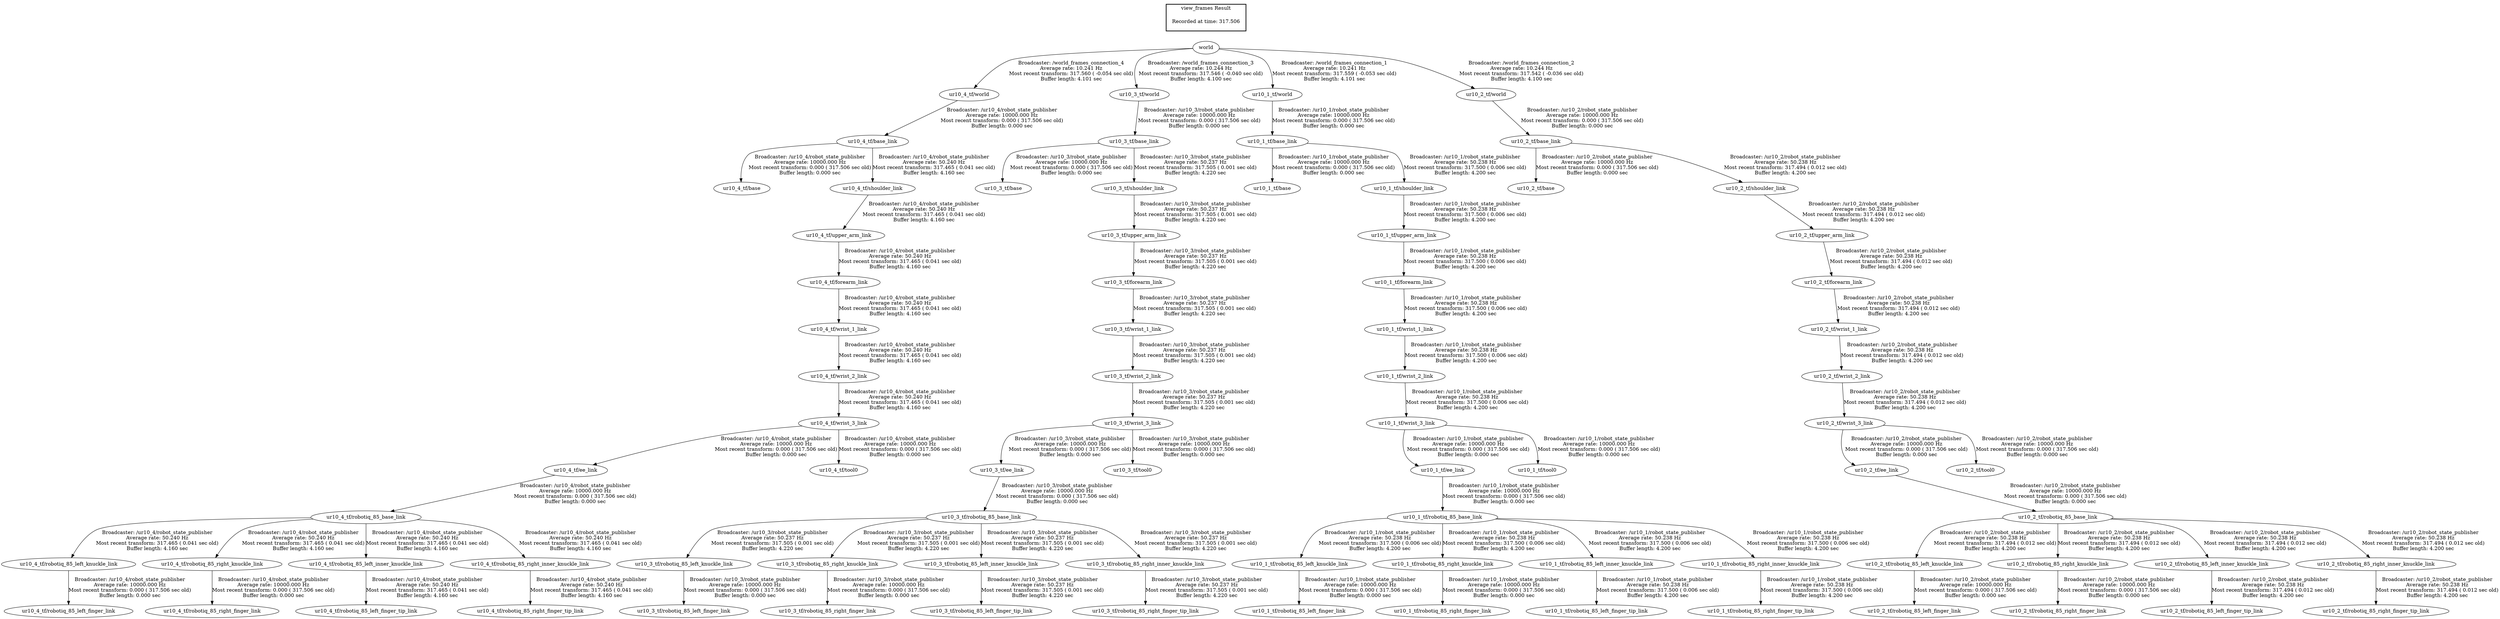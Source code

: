 digraph G {
"ur10_4_tf/base_link" -> "ur10_4_tf/base"[label="Broadcaster: /ur10_4/robot_state_publisher\nAverage rate: 10000.000 Hz\nMost recent transform: 0.000 ( 317.506 sec old)\nBuffer length: 0.000 sec\n"];
"ur10_4_tf/world" -> "ur10_4_tf/base_link"[label="Broadcaster: /ur10_4/robot_state_publisher\nAverage rate: 10000.000 Hz\nMost recent transform: 0.000 ( 317.506 sec old)\nBuffer length: 0.000 sec\n"];
"ur10_4_tf/wrist_3_link" -> "ur10_4_tf/ee_link"[label="Broadcaster: /ur10_4/robot_state_publisher\nAverage rate: 10000.000 Hz\nMost recent transform: 0.000 ( 317.506 sec old)\nBuffer length: 0.000 sec\n"];
"ur10_4_tf/wrist_2_link" -> "ur10_4_tf/wrist_3_link"[label="Broadcaster: /ur10_4/robot_state_publisher\nAverage rate: 50.240 Hz\nMost recent transform: 317.465 ( 0.041 sec old)\nBuffer length: 4.160 sec\n"];
"ur10_4_tf/ee_link" -> "ur10_4_tf/robotiq_85_base_link"[label="Broadcaster: /ur10_4/robot_state_publisher\nAverage rate: 10000.000 Hz\nMost recent transform: 0.000 ( 317.506 sec old)\nBuffer length: 0.000 sec\n"];
"ur10_4_tf/robotiq_85_left_knuckle_link" -> "ur10_4_tf/robotiq_85_left_finger_link"[label="Broadcaster: /ur10_4/robot_state_publisher\nAverage rate: 10000.000 Hz\nMost recent transform: 0.000 ( 317.506 sec old)\nBuffer length: 0.000 sec\n"];
"ur10_4_tf/robotiq_85_base_link" -> "ur10_4_tf/robotiq_85_left_knuckle_link"[label="Broadcaster: /ur10_4/robot_state_publisher\nAverage rate: 50.240 Hz\nMost recent transform: 317.465 ( 0.041 sec old)\nBuffer length: 4.160 sec\n"];
"ur10_4_tf/robotiq_85_right_knuckle_link" -> "ur10_4_tf/robotiq_85_right_finger_link"[label="Broadcaster: /ur10_4/robot_state_publisher\nAverage rate: 10000.000 Hz\nMost recent transform: 0.000 ( 317.506 sec old)\nBuffer length: 0.000 sec\n"];
"ur10_4_tf/robotiq_85_base_link" -> "ur10_4_tf/robotiq_85_right_knuckle_link"[label="Broadcaster: /ur10_4/robot_state_publisher\nAverage rate: 50.240 Hz\nMost recent transform: 317.465 ( 0.041 sec old)\nBuffer length: 4.160 sec\n"];
"world" -> "ur10_4_tf/world"[label="Broadcaster: /world_frames_connection_4\nAverage rate: 10.241 Hz\nMost recent transform: 317.560 ( -0.054 sec old)\nBuffer length: 4.101 sec\n"];
"ur10_4_tf/wrist_3_link" -> "ur10_4_tf/tool0"[label="Broadcaster: /ur10_4/robot_state_publisher\nAverage rate: 10000.000 Hz\nMost recent transform: 0.000 ( 317.506 sec old)\nBuffer length: 0.000 sec\n"];
"ur10_3_tf/base_link" -> "ur10_3_tf/base"[label="Broadcaster: /ur10_3/robot_state_publisher\nAverage rate: 10000.000 Hz\nMost recent transform: 0.000 ( 317.506 sec old)\nBuffer length: 0.000 sec\n"];
"ur10_3_tf/world" -> "ur10_3_tf/base_link"[label="Broadcaster: /ur10_3/robot_state_publisher\nAverage rate: 10000.000 Hz\nMost recent transform: 0.000 ( 317.506 sec old)\nBuffer length: 0.000 sec\n"];
"ur10_3_tf/wrist_3_link" -> "ur10_3_tf/ee_link"[label="Broadcaster: /ur10_3/robot_state_publisher\nAverage rate: 10000.000 Hz\nMost recent transform: 0.000 ( 317.506 sec old)\nBuffer length: 0.000 sec\n"];
"ur10_3_tf/wrist_2_link" -> "ur10_3_tf/wrist_3_link"[label="Broadcaster: /ur10_3/robot_state_publisher\nAverage rate: 50.237 Hz\nMost recent transform: 317.505 ( 0.001 sec old)\nBuffer length: 4.220 sec\n"];
"ur10_3_tf/ee_link" -> "ur10_3_tf/robotiq_85_base_link"[label="Broadcaster: /ur10_3/robot_state_publisher\nAverage rate: 10000.000 Hz\nMost recent transform: 0.000 ( 317.506 sec old)\nBuffer length: 0.000 sec\n"];
"ur10_3_tf/robotiq_85_left_knuckle_link" -> "ur10_3_tf/robotiq_85_left_finger_link"[label="Broadcaster: /ur10_3/robot_state_publisher\nAverage rate: 10000.000 Hz\nMost recent transform: 0.000 ( 317.506 sec old)\nBuffer length: 0.000 sec\n"];
"ur10_3_tf/robotiq_85_base_link" -> "ur10_3_tf/robotiq_85_left_knuckle_link"[label="Broadcaster: /ur10_3/robot_state_publisher\nAverage rate: 50.237 Hz\nMost recent transform: 317.505 ( 0.001 sec old)\nBuffer length: 4.220 sec\n"];
"ur10_3_tf/robotiq_85_right_knuckle_link" -> "ur10_3_tf/robotiq_85_right_finger_link"[label="Broadcaster: /ur10_3/robot_state_publisher\nAverage rate: 10000.000 Hz\nMost recent transform: 0.000 ( 317.506 sec old)\nBuffer length: 0.000 sec\n"];
"ur10_3_tf/robotiq_85_base_link" -> "ur10_3_tf/robotiq_85_right_knuckle_link"[label="Broadcaster: /ur10_3/robot_state_publisher\nAverage rate: 50.237 Hz\nMost recent transform: 317.505 ( 0.001 sec old)\nBuffer length: 4.220 sec\n"];
"world" -> "ur10_3_tf/world"[label="Broadcaster: /world_frames_connection_3\nAverage rate: 10.244 Hz\nMost recent transform: 317.546 ( -0.040 sec old)\nBuffer length: 4.100 sec\n"];
"ur10_3_tf/wrist_3_link" -> "ur10_3_tf/tool0"[label="Broadcaster: /ur10_3/robot_state_publisher\nAverage rate: 10000.000 Hz\nMost recent transform: 0.000 ( 317.506 sec old)\nBuffer length: 0.000 sec\n"];
"ur10_1_tf/base_link" -> "ur10_1_tf/base"[label="Broadcaster: /ur10_1/robot_state_publisher\nAverage rate: 10000.000 Hz\nMost recent transform: 0.000 ( 317.506 sec old)\nBuffer length: 0.000 sec\n"];
"ur10_1_tf/world" -> "ur10_1_tf/base_link"[label="Broadcaster: /ur10_1/robot_state_publisher\nAverage rate: 10000.000 Hz\nMost recent transform: 0.000 ( 317.506 sec old)\nBuffer length: 0.000 sec\n"];
"ur10_1_tf/wrist_3_link" -> "ur10_1_tf/ee_link"[label="Broadcaster: /ur10_1/robot_state_publisher\nAverage rate: 10000.000 Hz\nMost recent transform: 0.000 ( 317.506 sec old)\nBuffer length: 0.000 sec\n"];
"ur10_1_tf/wrist_2_link" -> "ur10_1_tf/wrist_3_link"[label="Broadcaster: /ur10_1/robot_state_publisher\nAverage rate: 50.238 Hz\nMost recent transform: 317.500 ( 0.006 sec old)\nBuffer length: 4.200 sec\n"];
"ur10_1_tf/ee_link" -> "ur10_1_tf/robotiq_85_base_link"[label="Broadcaster: /ur10_1/robot_state_publisher\nAverage rate: 10000.000 Hz\nMost recent transform: 0.000 ( 317.506 sec old)\nBuffer length: 0.000 sec\n"];
"ur10_1_tf/robotiq_85_left_knuckle_link" -> "ur10_1_tf/robotiq_85_left_finger_link"[label="Broadcaster: /ur10_1/robot_state_publisher\nAverage rate: 10000.000 Hz\nMost recent transform: 0.000 ( 317.506 sec old)\nBuffer length: 0.000 sec\n"];
"ur10_1_tf/robotiq_85_base_link" -> "ur10_1_tf/robotiq_85_left_knuckle_link"[label="Broadcaster: /ur10_1/robot_state_publisher\nAverage rate: 50.238 Hz\nMost recent transform: 317.500 ( 0.006 sec old)\nBuffer length: 4.200 sec\n"];
"ur10_1_tf/robotiq_85_right_knuckle_link" -> "ur10_1_tf/robotiq_85_right_finger_link"[label="Broadcaster: /ur10_1/robot_state_publisher\nAverage rate: 10000.000 Hz\nMost recent transform: 0.000 ( 317.506 sec old)\nBuffer length: 0.000 sec\n"];
"ur10_1_tf/robotiq_85_base_link" -> "ur10_1_tf/robotiq_85_right_knuckle_link"[label="Broadcaster: /ur10_1/robot_state_publisher\nAverage rate: 50.238 Hz\nMost recent transform: 317.500 ( 0.006 sec old)\nBuffer length: 4.200 sec\n"];
"world" -> "ur10_1_tf/world"[label="Broadcaster: /world_frames_connection_1\nAverage rate: 10.241 Hz\nMost recent transform: 317.559 ( -0.053 sec old)\nBuffer length: 4.101 sec\n"];
"ur10_1_tf/wrist_3_link" -> "ur10_1_tf/tool0"[label="Broadcaster: /ur10_1/robot_state_publisher\nAverage rate: 10000.000 Hz\nMost recent transform: 0.000 ( 317.506 sec old)\nBuffer length: 0.000 sec\n"];
"ur10_2_tf/base_link" -> "ur10_2_tf/base"[label="Broadcaster: /ur10_2/robot_state_publisher\nAverage rate: 10000.000 Hz\nMost recent transform: 0.000 ( 317.506 sec old)\nBuffer length: 0.000 sec\n"];
"ur10_2_tf/world" -> "ur10_2_tf/base_link"[label="Broadcaster: /ur10_2/robot_state_publisher\nAverage rate: 10000.000 Hz\nMost recent transform: 0.000 ( 317.506 sec old)\nBuffer length: 0.000 sec\n"];
"ur10_2_tf/wrist_3_link" -> "ur10_2_tf/ee_link"[label="Broadcaster: /ur10_2/robot_state_publisher\nAverage rate: 10000.000 Hz\nMost recent transform: 0.000 ( 317.506 sec old)\nBuffer length: 0.000 sec\n"];
"ur10_2_tf/wrist_2_link" -> "ur10_2_tf/wrist_3_link"[label="Broadcaster: /ur10_2/robot_state_publisher\nAverage rate: 50.238 Hz\nMost recent transform: 317.494 ( 0.012 sec old)\nBuffer length: 4.200 sec\n"];
"ur10_2_tf/ee_link" -> "ur10_2_tf/robotiq_85_base_link"[label="Broadcaster: /ur10_2/robot_state_publisher\nAverage rate: 10000.000 Hz\nMost recent transform: 0.000 ( 317.506 sec old)\nBuffer length: 0.000 sec\n"];
"ur10_2_tf/robotiq_85_left_knuckle_link" -> "ur10_2_tf/robotiq_85_left_finger_link"[label="Broadcaster: /ur10_2/robot_state_publisher\nAverage rate: 10000.000 Hz\nMost recent transform: 0.000 ( 317.506 sec old)\nBuffer length: 0.000 sec\n"];
"ur10_2_tf/robotiq_85_base_link" -> "ur10_2_tf/robotiq_85_left_knuckle_link"[label="Broadcaster: /ur10_2/robot_state_publisher\nAverage rate: 50.238 Hz\nMost recent transform: 317.494 ( 0.012 sec old)\nBuffer length: 4.200 sec\n"];
"ur10_2_tf/robotiq_85_right_knuckle_link" -> "ur10_2_tf/robotiq_85_right_finger_link"[label="Broadcaster: /ur10_2/robot_state_publisher\nAverage rate: 10000.000 Hz\nMost recent transform: 0.000 ( 317.506 sec old)\nBuffer length: 0.000 sec\n"];
"ur10_2_tf/robotiq_85_base_link" -> "ur10_2_tf/robotiq_85_right_knuckle_link"[label="Broadcaster: /ur10_2/robot_state_publisher\nAverage rate: 50.238 Hz\nMost recent transform: 317.494 ( 0.012 sec old)\nBuffer length: 4.200 sec\n"];
"world" -> "ur10_2_tf/world"[label="Broadcaster: /world_frames_connection_2\nAverage rate: 10.244 Hz\nMost recent transform: 317.542 ( -0.036 sec old)\nBuffer length: 4.100 sec\n"];
"ur10_2_tf/wrist_3_link" -> "ur10_2_tf/tool0"[label="Broadcaster: /ur10_2/robot_state_publisher\nAverage rate: 10000.000 Hz\nMost recent transform: 0.000 ( 317.506 sec old)\nBuffer length: 0.000 sec\n"];
"ur10_3_tf/upper_arm_link" -> "ur10_3_tf/forearm_link"[label="Broadcaster: /ur10_3/robot_state_publisher\nAverage rate: 50.237 Hz\nMost recent transform: 317.505 ( 0.001 sec old)\nBuffer length: 4.220 sec\n"];
"ur10_3_tf/shoulder_link" -> "ur10_3_tf/upper_arm_link"[label="Broadcaster: /ur10_3/robot_state_publisher\nAverage rate: 50.237 Hz\nMost recent transform: 317.505 ( 0.001 sec old)\nBuffer length: 4.220 sec\n"];
"ur10_3_tf/robotiq_85_left_inner_knuckle_link" -> "ur10_3_tf/robotiq_85_left_finger_tip_link"[label="Broadcaster: /ur10_3/robot_state_publisher\nAverage rate: 50.237 Hz\nMost recent transform: 317.505 ( 0.001 sec old)\nBuffer length: 4.220 sec\n"];
"ur10_3_tf/robotiq_85_base_link" -> "ur10_3_tf/robotiq_85_left_inner_knuckle_link"[label="Broadcaster: /ur10_3/robot_state_publisher\nAverage rate: 50.237 Hz\nMost recent transform: 317.505 ( 0.001 sec old)\nBuffer length: 4.220 sec\n"];
"ur10_3_tf/robotiq_85_right_inner_knuckle_link" -> "ur10_3_tf/robotiq_85_right_finger_tip_link"[label="Broadcaster: /ur10_3/robot_state_publisher\nAverage rate: 50.237 Hz\nMost recent transform: 317.505 ( 0.001 sec old)\nBuffer length: 4.220 sec\n"];
"ur10_3_tf/robotiq_85_base_link" -> "ur10_3_tf/robotiq_85_right_inner_knuckle_link"[label="Broadcaster: /ur10_3/robot_state_publisher\nAverage rate: 50.237 Hz\nMost recent transform: 317.505 ( 0.001 sec old)\nBuffer length: 4.220 sec\n"];
"ur10_3_tf/base_link" -> "ur10_3_tf/shoulder_link"[label="Broadcaster: /ur10_3/robot_state_publisher\nAverage rate: 50.237 Hz\nMost recent transform: 317.505 ( 0.001 sec old)\nBuffer length: 4.220 sec\n"];
"ur10_3_tf/forearm_link" -> "ur10_3_tf/wrist_1_link"[label="Broadcaster: /ur10_3/robot_state_publisher\nAverage rate: 50.237 Hz\nMost recent transform: 317.505 ( 0.001 sec old)\nBuffer length: 4.220 sec\n"];
"ur10_3_tf/wrist_1_link" -> "ur10_3_tf/wrist_2_link"[label="Broadcaster: /ur10_3/robot_state_publisher\nAverage rate: 50.237 Hz\nMost recent transform: 317.505 ( 0.001 sec old)\nBuffer length: 4.220 sec\n"];
"ur10_2_tf/upper_arm_link" -> "ur10_2_tf/forearm_link"[label="Broadcaster: /ur10_2/robot_state_publisher\nAverage rate: 50.238 Hz\nMost recent transform: 317.494 ( 0.012 sec old)\nBuffer length: 4.200 sec\n"];
"ur10_2_tf/shoulder_link" -> "ur10_2_tf/upper_arm_link"[label="Broadcaster: /ur10_2/robot_state_publisher\nAverage rate: 50.238 Hz\nMost recent transform: 317.494 ( 0.012 sec old)\nBuffer length: 4.200 sec\n"];
"ur10_2_tf/robotiq_85_left_inner_knuckle_link" -> "ur10_2_tf/robotiq_85_left_finger_tip_link"[label="Broadcaster: /ur10_2/robot_state_publisher\nAverage rate: 50.238 Hz\nMost recent transform: 317.494 ( 0.012 sec old)\nBuffer length: 4.200 sec\n"];
"ur10_2_tf/robotiq_85_base_link" -> "ur10_2_tf/robotiq_85_left_inner_knuckle_link"[label="Broadcaster: /ur10_2/robot_state_publisher\nAverage rate: 50.238 Hz\nMost recent transform: 317.494 ( 0.012 sec old)\nBuffer length: 4.200 sec\n"];
"ur10_2_tf/robotiq_85_right_inner_knuckle_link" -> "ur10_2_tf/robotiq_85_right_finger_tip_link"[label="Broadcaster: /ur10_2/robot_state_publisher\nAverage rate: 50.238 Hz\nMost recent transform: 317.494 ( 0.012 sec old)\nBuffer length: 4.200 sec\n"];
"ur10_2_tf/robotiq_85_base_link" -> "ur10_2_tf/robotiq_85_right_inner_knuckle_link"[label="Broadcaster: /ur10_2/robot_state_publisher\nAverage rate: 50.238 Hz\nMost recent transform: 317.494 ( 0.012 sec old)\nBuffer length: 4.200 sec\n"];
"ur10_2_tf/base_link" -> "ur10_2_tf/shoulder_link"[label="Broadcaster: /ur10_2/robot_state_publisher\nAverage rate: 50.238 Hz\nMost recent transform: 317.494 ( 0.012 sec old)\nBuffer length: 4.200 sec\n"];
"ur10_2_tf/forearm_link" -> "ur10_2_tf/wrist_1_link"[label="Broadcaster: /ur10_2/robot_state_publisher\nAverage rate: 50.238 Hz\nMost recent transform: 317.494 ( 0.012 sec old)\nBuffer length: 4.200 sec\n"];
"ur10_2_tf/wrist_1_link" -> "ur10_2_tf/wrist_2_link"[label="Broadcaster: /ur10_2/robot_state_publisher\nAverage rate: 50.238 Hz\nMost recent transform: 317.494 ( 0.012 sec old)\nBuffer length: 4.200 sec\n"];
"ur10_1_tf/upper_arm_link" -> "ur10_1_tf/forearm_link"[label="Broadcaster: /ur10_1/robot_state_publisher\nAverage rate: 50.238 Hz\nMost recent transform: 317.500 ( 0.006 sec old)\nBuffer length: 4.200 sec\n"];
"ur10_1_tf/shoulder_link" -> "ur10_1_tf/upper_arm_link"[label="Broadcaster: /ur10_1/robot_state_publisher\nAverage rate: 50.238 Hz\nMost recent transform: 317.500 ( 0.006 sec old)\nBuffer length: 4.200 sec\n"];
"ur10_1_tf/robotiq_85_left_inner_knuckle_link" -> "ur10_1_tf/robotiq_85_left_finger_tip_link"[label="Broadcaster: /ur10_1/robot_state_publisher\nAverage rate: 50.238 Hz\nMost recent transform: 317.500 ( 0.006 sec old)\nBuffer length: 4.200 sec\n"];
"ur10_1_tf/robotiq_85_base_link" -> "ur10_1_tf/robotiq_85_left_inner_knuckle_link"[label="Broadcaster: /ur10_1/robot_state_publisher\nAverage rate: 50.238 Hz\nMost recent transform: 317.500 ( 0.006 sec old)\nBuffer length: 4.200 sec\n"];
"ur10_1_tf/robotiq_85_right_inner_knuckle_link" -> "ur10_1_tf/robotiq_85_right_finger_tip_link"[label="Broadcaster: /ur10_1/robot_state_publisher\nAverage rate: 50.238 Hz\nMost recent transform: 317.500 ( 0.006 sec old)\nBuffer length: 4.200 sec\n"];
"ur10_1_tf/robotiq_85_base_link" -> "ur10_1_tf/robotiq_85_right_inner_knuckle_link"[label="Broadcaster: /ur10_1/robot_state_publisher\nAverage rate: 50.238 Hz\nMost recent transform: 317.500 ( 0.006 sec old)\nBuffer length: 4.200 sec\n"];
"ur10_1_tf/base_link" -> "ur10_1_tf/shoulder_link"[label="Broadcaster: /ur10_1/robot_state_publisher\nAverage rate: 50.238 Hz\nMost recent transform: 317.500 ( 0.006 sec old)\nBuffer length: 4.200 sec\n"];
"ur10_1_tf/forearm_link" -> "ur10_1_tf/wrist_1_link"[label="Broadcaster: /ur10_1/robot_state_publisher\nAverage rate: 50.238 Hz\nMost recent transform: 317.500 ( 0.006 sec old)\nBuffer length: 4.200 sec\n"];
"ur10_1_tf/wrist_1_link" -> "ur10_1_tf/wrist_2_link"[label="Broadcaster: /ur10_1/robot_state_publisher\nAverage rate: 50.238 Hz\nMost recent transform: 317.500 ( 0.006 sec old)\nBuffer length: 4.200 sec\n"];
"ur10_4_tf/upper_arm_link" -> "ur10_4_tf/forearm_link"[label="Broadcaster: /ur10_4/robot_state_publisher\nAverage rate: 50.240 Hz\nMost recent transform: 317.465 ( 0.041 sec old)\nBuffer length: 4.160 sec\n"];
"ur10_4_tf/shoulder_link" -> "ur10_4_tf/upper_arm_link"[label="Broadcaster: /ur10_4/robot_state_publisher\nAverage rate: 50.240 Hz\nMost recent transform: 317.465 ( 0.041 sec old)\nBuffer length: 4.160 sec\n"];
"ur10_4_tf/robotiq_85_left_inner_knuckle_link" -> "ur10_4_tf/robotiq_85_left_finger_tip_link"[label="Broadcaster: /ur10_4/robot_state_publisher\nAverage rate: 50.240 Hz\nMost recent transform: 317.465 ( 0.041 sec old)\nBuffer length: 4.160 sec\n"];
"ur10_4_tf/robotiq_85_base_link" -> "ur10_4_tf/robotiq_85_left_inner_knuckle_link"[label="Broadcaster: /ur10_4/robot_state_publisher\nAverage rate: 50.240 Hz\nMost recent transform: 317.465 ( 0.041 sec old)\nBuffer length: 4.160 sec\n"];
"ur10_4_tf/robotiq_85_right_inner_knuckle_link" -> "ur10_4_tf/robotiq_85_right_finger_tip_link"[label="Broadcaster: /ur10_4/robot_state_publisher\nAverage rate: 50.240 Hz\nMost recent transform: 317.465 ( 0.041 sec old)\nBuffer length: 4.160 sec\n"];
"ur10_4_tf/robotiq_85_base_link" -> "ur10_4_tf/robotiq_85_right_inner_knuckle_link"[label="Broadcaster: /ur10_4/robot_state_publisher\nAverage rate: 50.240 Hz\nMost recent transform: 317.465 ( 0.041 sec old)\nBuffer length: 4.160 sec\n"];
"ur10_4_tf/base_link" -> "ur10_4_tf/shoulder_link"[label="Broadcaster: /ur10_4/robot_state_publisher\nAverage rate: 50.240 Hz\nMost recent transform: 317.465 ( 0.041 sec old)\nBuffer length: 4.160 sec\n"];
"ur10_4_tf/forearm_link" -> "ur10_4_tf/wrist_1_link"[label="Broadcaster: /ur10_4/robot_state_publisher\nAverage rate: 50.240 Hz\nMost recent transform: 317.465 ( 0.041 sec old)\nBuffer length: 4.160 sec\n"];
"ur10_4_tf/wrist_1_link" -> "ur10_4_tf/wrist_2_link"[label="Broadcaster: /ur10_4/robot_state_publisher\nAverage rate: 50.240 Hz\nMost recent transform: 317.465 ( 0.041 sec old)\nBuffer length: 4.160 sec\n"];
edge [style=invis];
 subgraph cluster_legend { style=bold; color=black; label ="view_frames Result";
"Recorded at time: 317.506"[ shape=plaintext ] ;
 }->"world";
}